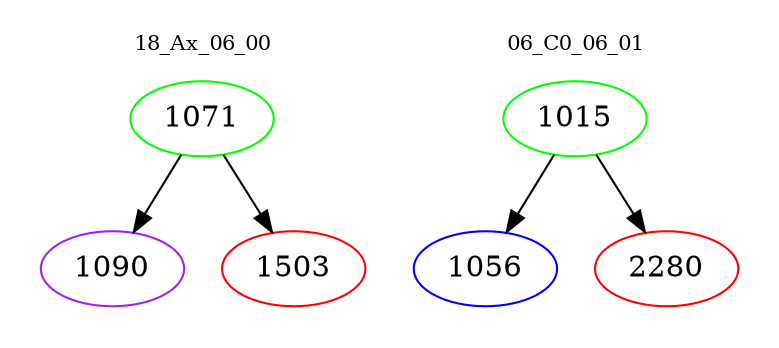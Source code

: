 digraph{
subgraph cluster_0 {
color = white
label = "18_Ax_06_00";
fontsize=10;
T0_1071 [label="1071", color="green"]
T0_1071 -> T0_1090 [color="black"]
T0_1090 [label="1090", color="purple"]
T0_1071 -> T0_1503 [color="black"]
T0_1503 [label="1503", color="red"]
}
subgraph cluster_1 {
color = white
label = "06_C0_06_01";
fontsize=10;
T1_1015 [label="1015", color="green"]
T1_1015 -> T1_1056 [color="black"]
T1_1056 [label="1056", color="blue"]
T1_1015 -> T1_2280 [color="black"]
T1_2280 [label="2280", color="red"]
}
}
